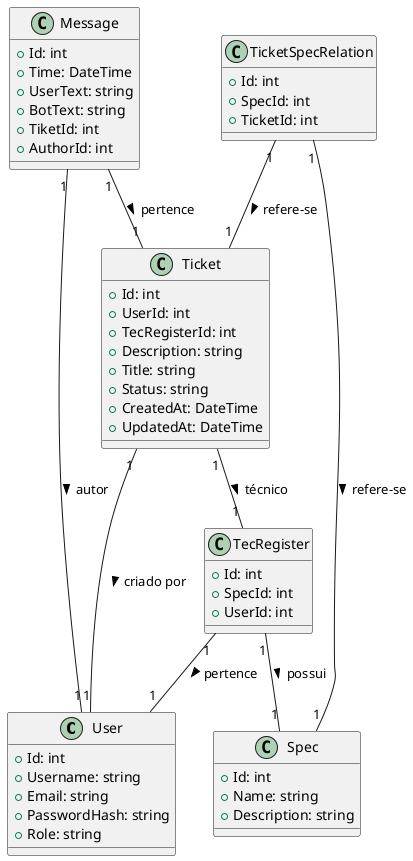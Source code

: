 @startuml

class User {
  +Id: int
  +Username: string
  +Email: string
  +PasswordHash: string
  +Role: string
}

class Spec {
  +Id: int
  +Name: string
  +Description: string
}

class TecRegister {
  +Id: int
  +SpecId: int
  +UserId: int
}

class Ticket {
  +Id: int
  +UserId: int
  +TecRegisterId: int
  +Description: string
  +Title: string
  +Status: string
  +CreatedAt: DateTime
  +UpdatedAt: DateTime
}

class Message {
  +Id: int
  +Time: DateTime
  +UserText: string
  +BotText: string
  +TiketId: int
  +AuthorId: int
}

class TicketSpecRelation {
  +Id: int
  +SpecId: int
  +TicketId: int
}

TecRegister "1" -- "1" Spec : possui >
TecRegister "1" -- "1" User : pertence >
Ticket "1" -- "1" User : criado por >
Ticket "1" -- "1" TecRegister : técnico >
Message "1" -- "1" Ticket : pertence >
Message "1" -- "1" User : autor >
TicketSpecRelation "1" -- "1" Ticket : refere-se >
TicketSpecRelation "1" -- "1" Spec : refere-se >

@enduml


